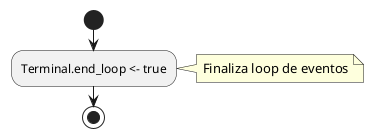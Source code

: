 @startuml terminal_END
start
  :Terminal.end_loop <- true;
  note right
  Finaliza loop de eventos
  end note
stop
@enduml